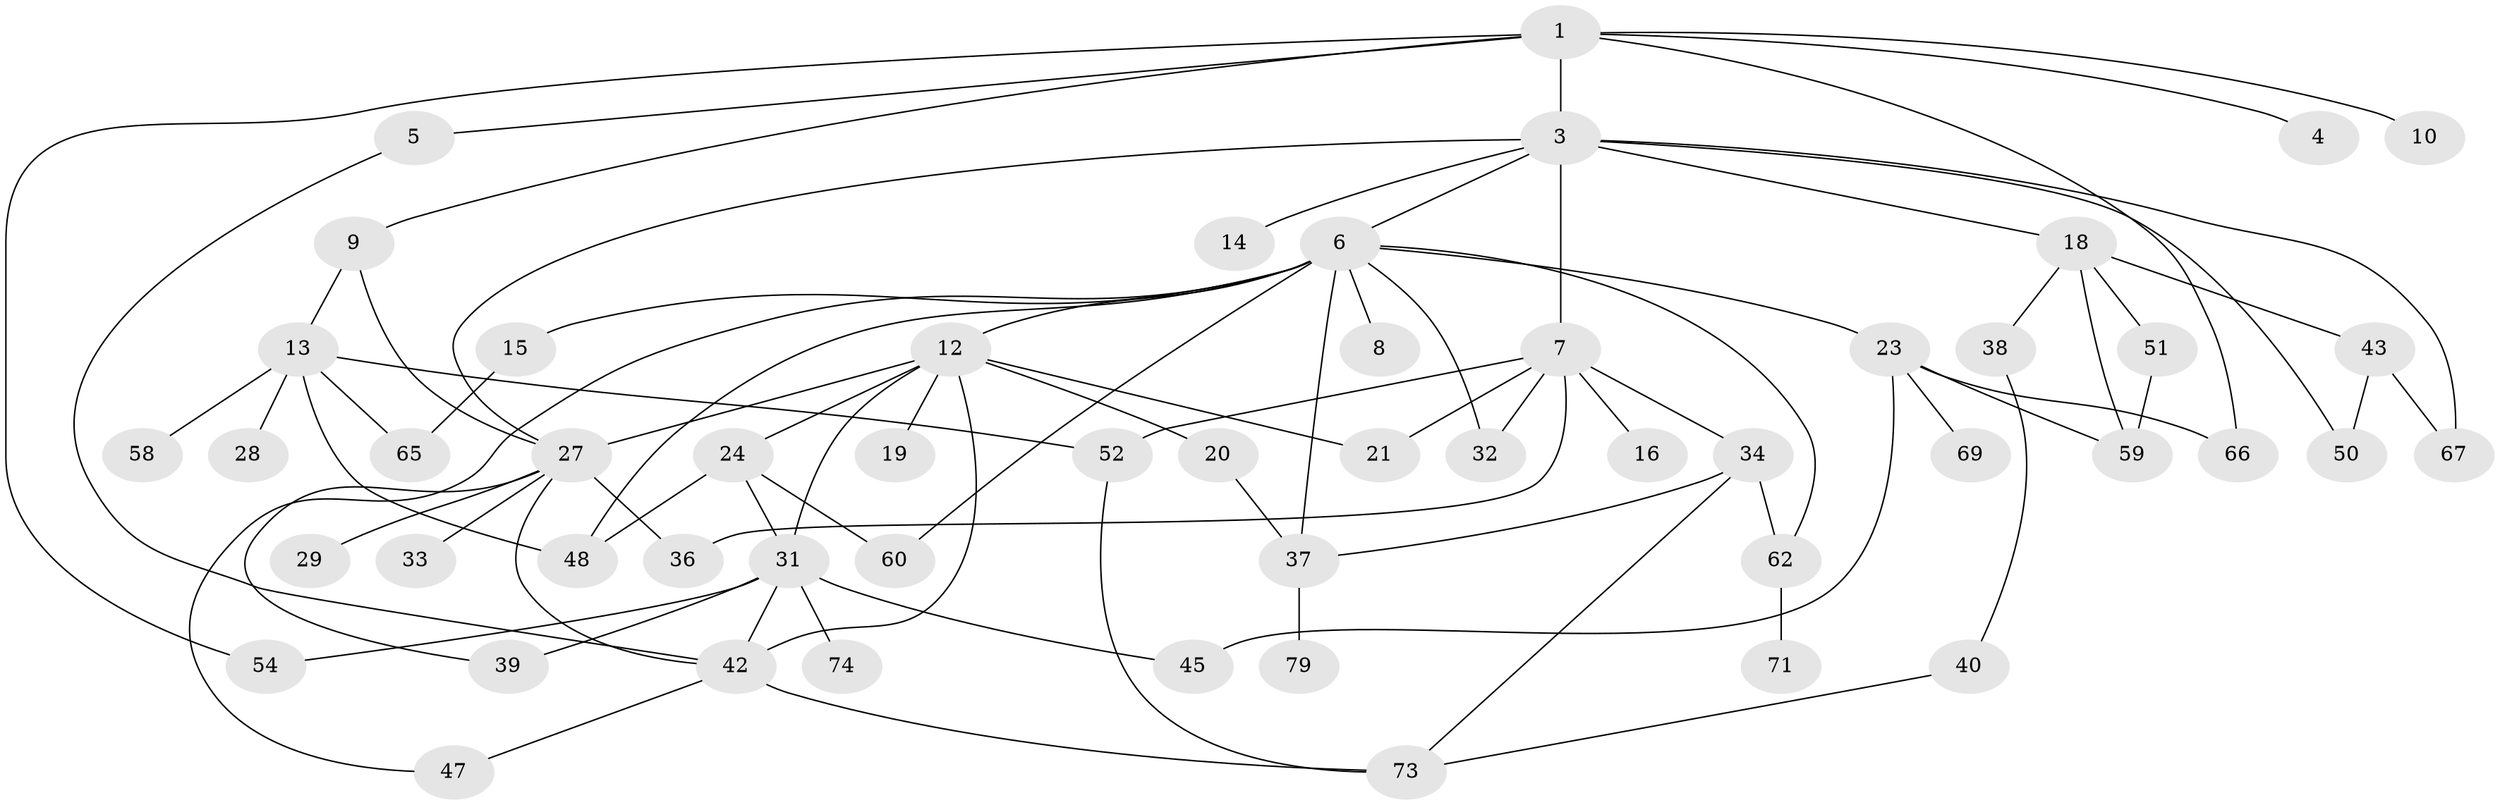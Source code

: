 // original degree distribution, {6: 0.06329113924050633, 3: 0.17721518987341772, 8: 0.012658227848101266, 2: 0.3670886075949367, 9: 0.012658227848101266, 1: 0.21518987341772153, 4: 0.10126582278481013, 5: 0.05063291139240506}
// Generated by graph-tools (version 1.1) at 2025/10/02/27/25 16:10:55]
// undirected, 53 vertices, 81 edges
graph export_dot {
graph [start="1"]
  node [color=gray90,style=filled];
  1 [super="+2"];
  3 [super="+41"];
  4 [super="+35"];
  5 [super="+22"];
  6 [super="+11"];
  7 [super="+26"];
  8;
  9 [super="+72"];
  10;
  12 [super="+17"];
  13 [super="+25"];
  14;
  15;
  16;
  18;
  19;
  20;
  21 [super="+78"];
  23 [super="+56"];
  24;
  27 [super="+30"];
  28;
  29;
  31 [super="+70"];
  32;
  33;
  34 [super="+44"];
  36;
  37 [super="+53"];
  38 [super="+75"];
  39 [super="+46"];
  40;
  42 [super="+63"];
  43 [super="+49"];
  45;
  47;
  48 [super="+57"];
  50;
  51;
  52 [super="+55"];
  54;
  58 [super="+64"];
  59 [super="+61"];
  60;
  62 [super="+68"];
  65 [super="+76"];
  66;
  67;
  69;
  71;
  73 [super="+77"];
  74;
  79;
  1 -- 4;
  1 -- 5;
  1 -- 9;
  1 -- 10;
  1 -- 54;
  1 -- 66;
  1 -- 3;
  3 -- 6;
  3 -- 7;
  3 -- 14;
  3 -- 18;
  3 -- 67;
  3 -- 50;
  3 -- 27;
  5 -- 42;
  6 -- 8;
  6 -- 23;
  6 -- 32;
  6 -- 47;
  6 -- 12;
  6 -- 15;
  6 -- 60;
  6 -- 37;
  6 -- 62;
  6 -- 48;
  7 -- 16;
  7 -- 36;
  7 -- 32;
  7 -- 34;
  7 -- 52;
  7 -- 21;
  9 -- 13;
  9 -- 27;
  12 -- 19;
  12 -- 24;
  12 -- 27;
  12 -- 20;
  12 -- 21;
  12 -- 42 [weight=2];
  12 -- 31;
  13 -- 65;
  13 -- 48;
  13 -- 58;
  13 -- 28;
  13 -- 52;
  15 -- 65;
  18 -- 38;
  18 -- 43;
  18 -- 51;
  18 -- 59;
  20 -- 37;
  23 -- 45;
  23 -- 59;
  23 -- 66;
  23 -- 69;
  24 -- 31;
  24 -- 60;
  24 -- 48;
  27 -- 29;
  27 -- 42;
  27 -- 33;
  27 -- 36;
  27 -- 39;
  31 -- 54;
  31 -- 74;
  31 -- 39;
  31 -- 42;
  31 -- 45;
  34 -- 62;
  34 -- 73;
  34 -- 37;
  37 -- 79;
  38 -- 40;
  40 -- 73;
  42 -- 47;
  42 -- 73;
  43 -- 67;
  43 -- 50;
  51 -- 59;
  52 -- 73;
  62 -- 71;
}
